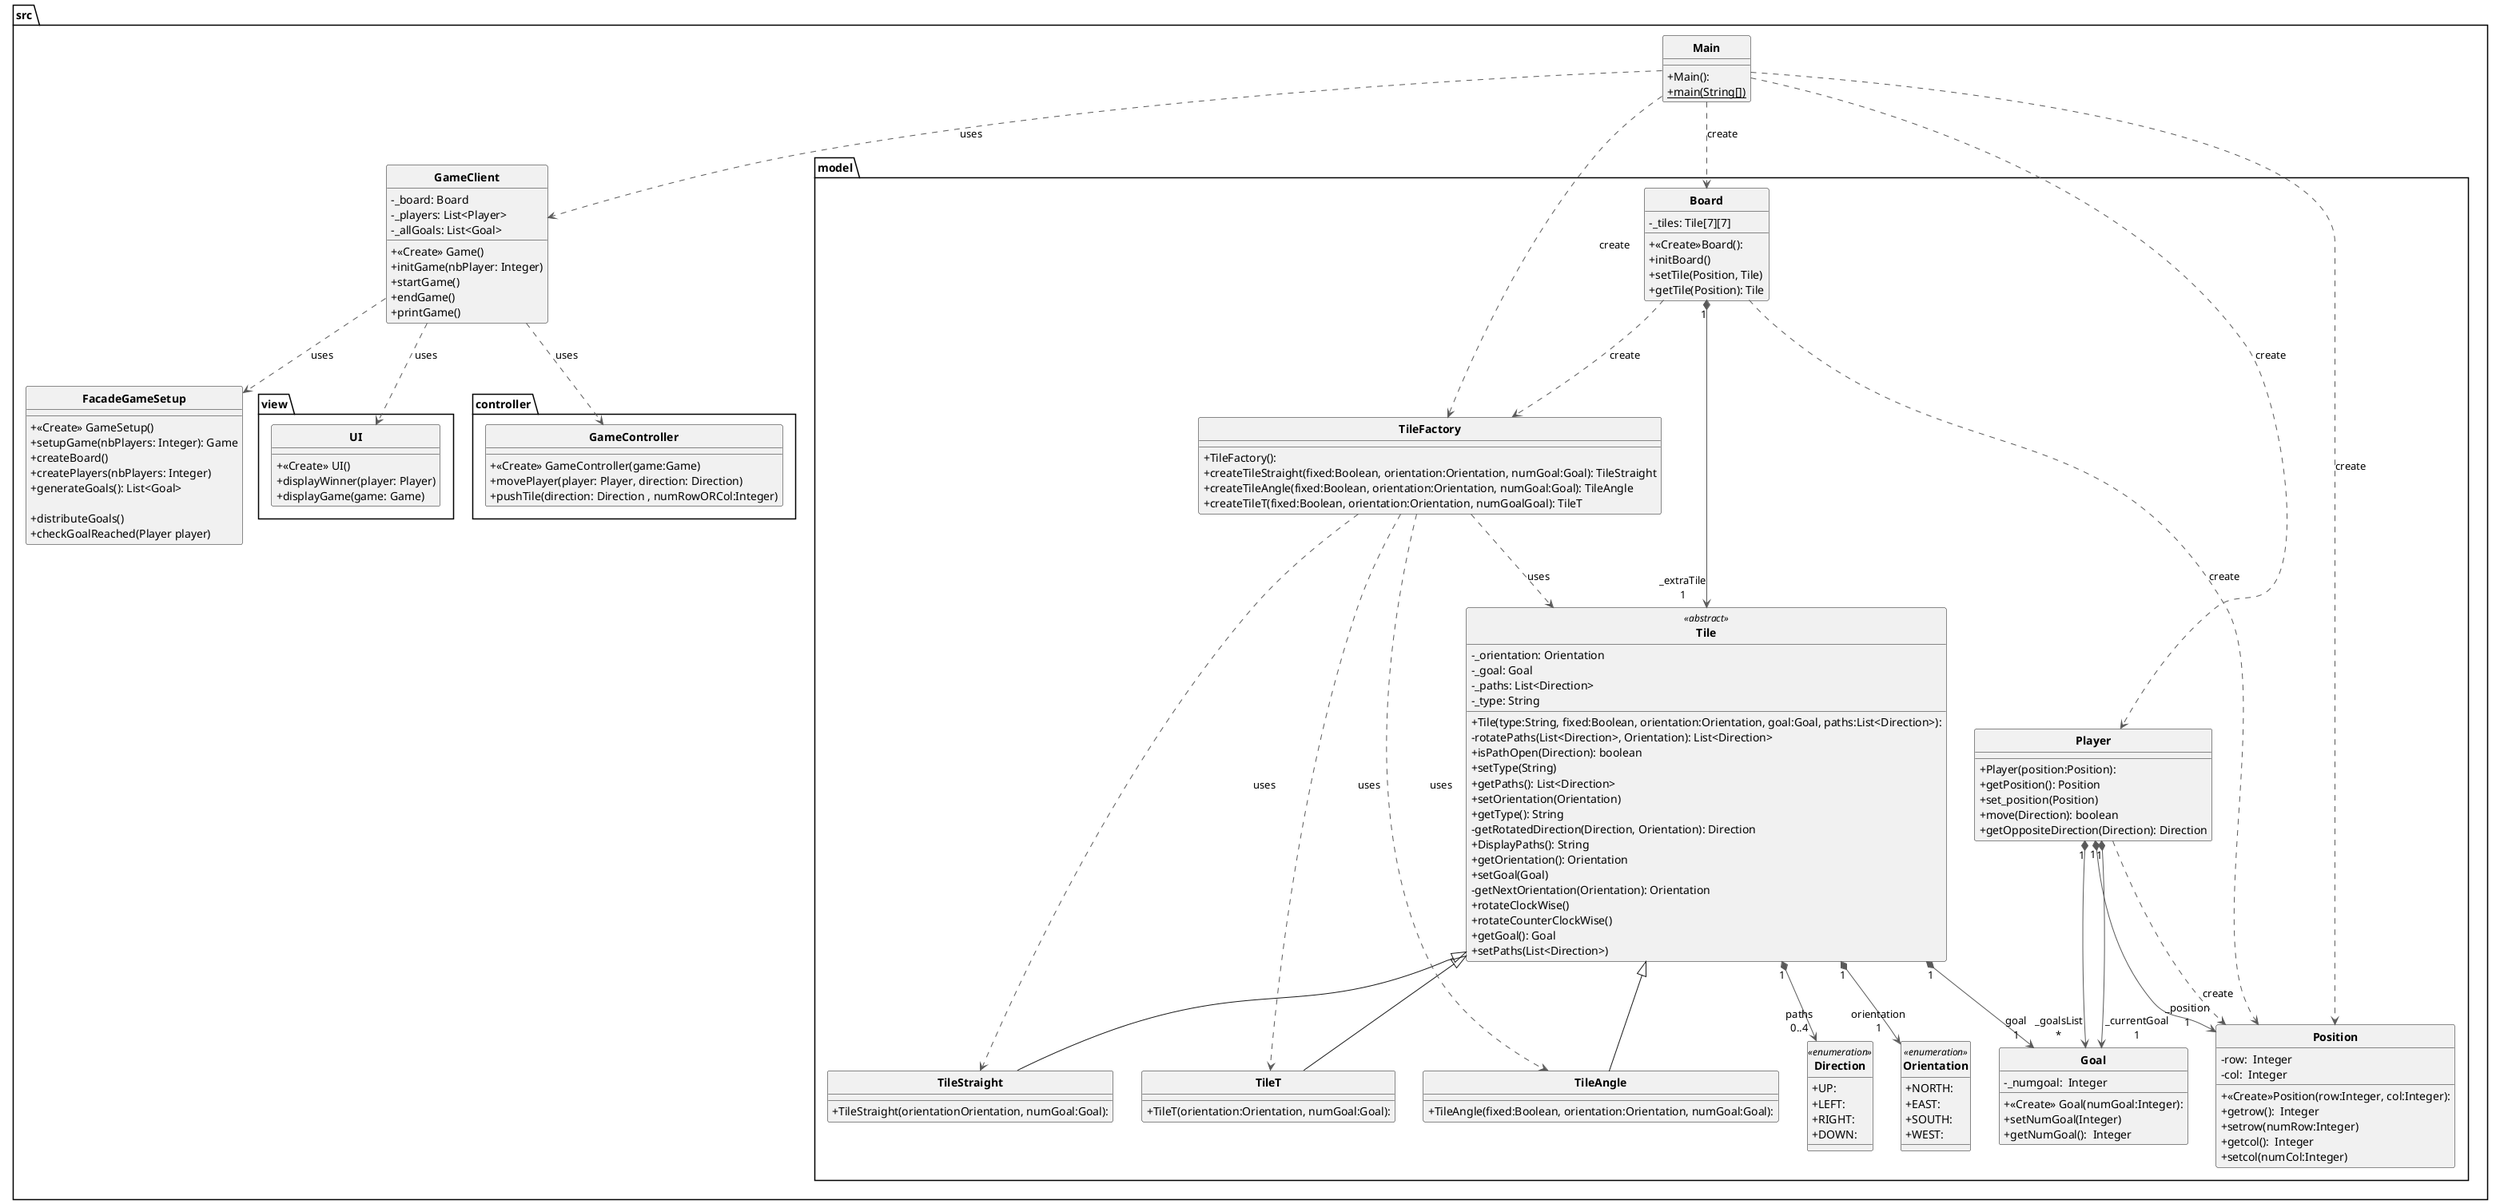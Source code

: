 @startuml

'https://plantuml.com/class-diagram
skinparam classAttributeIconSize 0
skinparam classFontStyle Bold
skinparam style strictuml

package src {
    class Main {
      + Main():
      + {static} main(String[])
    }

    package view {
        class UI {
            + <<Create>> UI()
            + displayWinner(player: Player)
            + displayGame(game: Game)
        }
    }

    package controller {
        class GameController {
            + <<Create>> GameController(game:Game)
            + movePlayer(player: Player, direction: Direction)
            + pushTile(direction: Direction , numRowORCol:Integer)
        }
    }

    class GameClient {
      - _board: Board
      - _players: List<Player>
      - _allGoals: List<Goal>
      + <<Create>> Game()
      + initGame(nbPlayer: Integer)
      + startGame()
      + endGame()
      + printGame()
    }

    class FacadeGameSetup {
          + <<Create>> GameSetup()
          + setupGame(nbPlayers: Integer): Game
          + createBoard()
          + createPlayers(nbPlayers: Integer)
          + generateGoals(): List<Goal>

          + distributeGoals()
          + checkGoalReached(Player player)
        }



    package model {
        class Board {
              + <<Create>>Board():
              - _tiles: Tile[7][7]
              + initBoard()
              + setTile(Position, Tile)
              + getTile(Position): Tile
            }
            enum Direction << enumeration >> {
              + UP:
              + LEFT:
              + RIGHT:
              + DOWN:
            }
            class Goal {
              + <<Create>> Goal(numGoal:Integer):
              - _numgoal:  Integer
              + setNumGoal(Integer)
              + getNumGoal():  Integer
            }

            enum Orientation << enumeration >> {
              + NORTH:
              + EAST:
              + SOUTH:
              + WEST:
            }
            class Player {
              + Player(position:Position):
              + getPosition(): Position
              + set_position(Position)
              + move(Direction): boolean
              + getOppositeDirection(Direction): Direction
            }


            class Position {
              + <<Create>>Position(row:Integer, col:Integer):
              - row:  Integer
              - col:  Integer

              + getrow():  Integer
              + setrow(numRow:Integer)
              + getcol():  Integer
              + setcol(numCol:Integer)
            }
            class Tile <<abstract>> {
              + Tile(type:String, fixed:Boolean, orientation:Orientation, goal:Goal, paths:List<Direction>):
              - _orientation: Orientation
              - _goal: Goal
              - _paths: List<Direction>
              - _type: String
              - rotatePaths(List<Direction>, Orientation): List<Direction>
              + isPathOpen(Direction): boolean
              + setType(String) 
              + getPaths(): List<Direction>
              + setOrientation(Orientation) 
              + getType(): String
              - getRotatedDirection(Direction, Orientation): Direction
              + DisplayPaths(): String
              + getOrientation(): Orientation
              + setGoal(Goal)
              - getNextOrientation(Orientation): Orientation
              + rotateClockWise()
              + rotateCounterClockWise()
              + getGoal(): Goal
              + setPaths(List<Direction>) 
            }
            class TileAngle extends Tile {
              + TileAngle(fixed:Boolean, orientation:Orientation, numGoal:Goal):
            }
            class TileStraight extends Tile{
              + TileStraight(orientationOrientation, numGoal:Goal):
            }
            class TileT extends Tile{
              + TileT(orientation:Orientation, numGoal:Goal):
            }
            class TileFactory {
              + TileFactory():
              + createTileStraight(fixed:Boolean, orientation:Orientation, numGoal:Goal): TileStraight
              + createTileAngle(fixed:Boolean, orientation:Orientation, numGoal:Goal): TileAngle
              + createTileT(fixed:Boolean, orientation:Orientation, numGoalGoal): TileT
            }
        }


}


Board         -[#595959,dashed]->  Position     : "«create»"
Board        "1" *-[#595959,plain]-> "_extraTile\n1" Tile         
Board         -[#595959,dashed]->  TileFactory  : "«create»"
Main          -[#595959,dashed]->  Board        : "«create»"
Main          -[#595959,dashed]->  Player         : "«create»"
Main          -[#595959,dashed]->  Position     : "«create»"
Main          -[#595959,dashed]->  TileFactory  : "«create»"
Main          -[#595959,dashed]->  GameClient         : "«uses»"
Player         "1" *-[#595959,plain]-> "_position\n1" Position
Player          -[#595959,dashed]->  Position     : "«create»"
Player       "1" *-[#595959,plain]-> "_goalsList\n*" Goal         
Player       "1" *-[#595959,plain]-> "_currentGoal\n1" Goal
Tile         "1" *-[#595959,plain]-> "paths\n0..4" Direction
Tile         "1" *-[#595959,plain]-> "goal\n1" Goal         
Tile         "1" *-[#595959,plain]-> "orientation\n1" Orientation  
TileFactory   -[#595959,dashed]->  TileAngle    : "«uses»"
TileFactory   -[#595959,dashed]->  TileStraight : "«uses»"
TileFactory   -[#595959,dashed]->  TileT        : "«uses»"
TileFactory   -[#595959,dashed]->  Tile        : "«uses»"

GameClient    -[#595959,dashed]->  FacadeGameSetup        : "«uses»"
GameClient    -[#595959,dashed]->  GameController        : "«uses»"
GameClient    -[#595959,dashed]->  UI        : "«uses»"
@enduml
